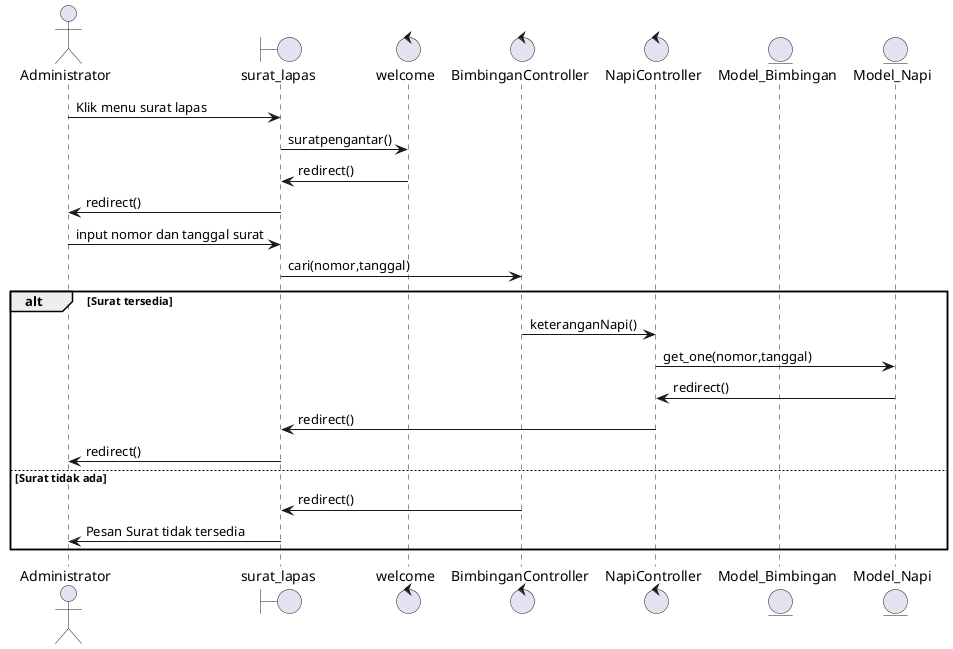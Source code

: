 @startuml

actor Administrator
boundary surat_lapas
control welcome
control BimbinganController
control NapiController
entity Model_Bimbingan
entity Model_Napi

Administrator->surat_lapas:Klik menu surat lapas
surat_lapas->welcome : suratpengantar()
welcome->surat_lapas : redirect()
surat_lapas->Administrator : redirect()
Administrator->surat_lapas : input nomor dan tanggal surat
surat_lapas->BimbinganController : cari(nomor,tanggal)
alt Surat tersedia
	BimbinganController -> NapiController: keteranganNapi()
	NapiController->Model_Napi : get_one(nomor,tanggal)
	Model_Napi->NapiController:redirect()
	NapiController->surat_lapas :redirect()
    surat_lapas->Administrator :redirect()
else Surat tidak ada
    BimbinganController->surat_lapas : redirect()
    surat_lapas->Administrator :Pesan Surat tidak tersedia

end

@enduml